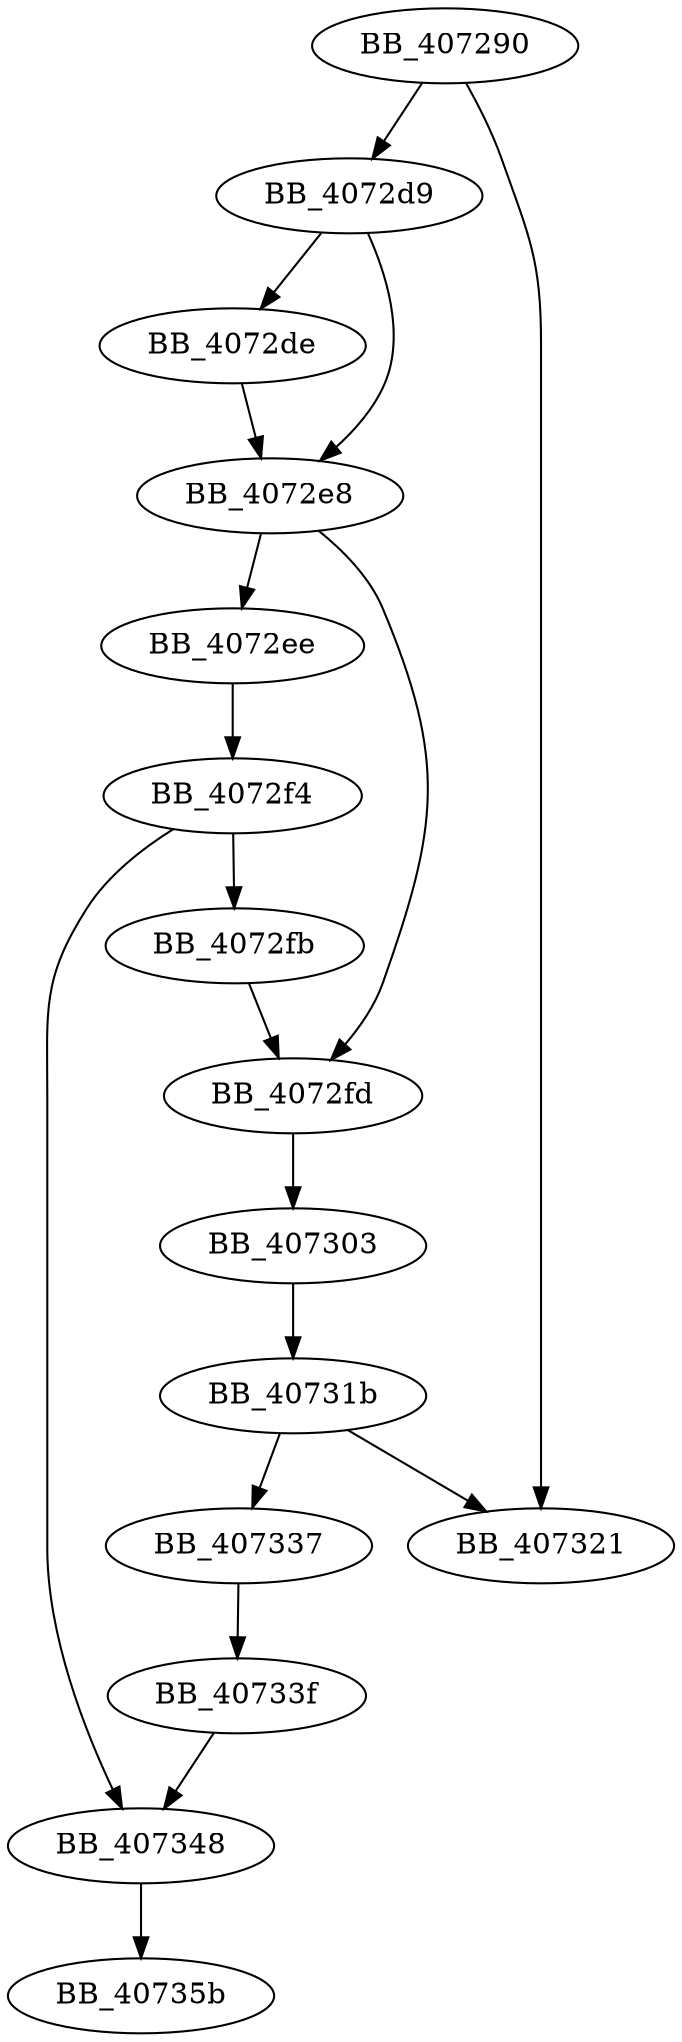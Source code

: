 DiGraph sub_407290{
BB_407290->BB_4072d9
BB_407290->BB_407321
BB_4072d9->BB_4072de
BB_4072d9->BB_4072e8
BB_4072de->BB_4072e8
BB_4072e8->BB_4072ee
BB_4072e8->BB_4072fd
BB_4072ee->BB_4072f4
BB_4072f4->BB_4072fb
BB_4072f4->BB_407348
BB_4072fb->BB_4072fd
BB_4072fd->BB_407303
BB_407303->BB_40731b
BB_40731b->BB_407321
BB_40731b->BB_407337
BB_407337->BB_40733f
BB_40733f->BB_407348
BB_407348->BB_40735b
}
